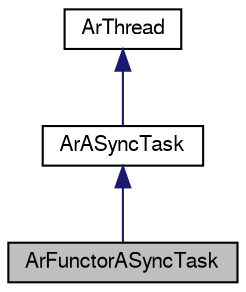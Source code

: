 digraph G
{
  edge [fontname="FreeSans",fontsize=10,labelfontname="FreeSans",labelfontsize=10];
  node [fontname="FreeSans",fontsize=10,shape=record];
  Node1 [label="ArFunctorASyncTask",height=0.2,width=0.4,color="black", fillcolor="grey75", style="filled" fontcolor="black"];
  Node2 -> Node1 [dir=back,color="midnightblue",fontsize=10,style="solid",fontname="FreeSans"];
  Node2 [label="ArASyncTask",height=0.2,width=0.4,color="black", fillcolor="white", style="filled",URL="$classArASyncTask.html",tooltip="Asynchronous task (runs in its own thread)."];
  Node3 -> Node2 [dir=back,color="midnightblue",fontsize=10,style="solid",fontname="FreeSans"];
  Node3 [label="ArThread",height=0.2,width=0.4,color="black", fillcolor="white", style="filled",URL="$classArThread.html",tooltip="POSIX/WIN32 thread wrapper class."];
}
